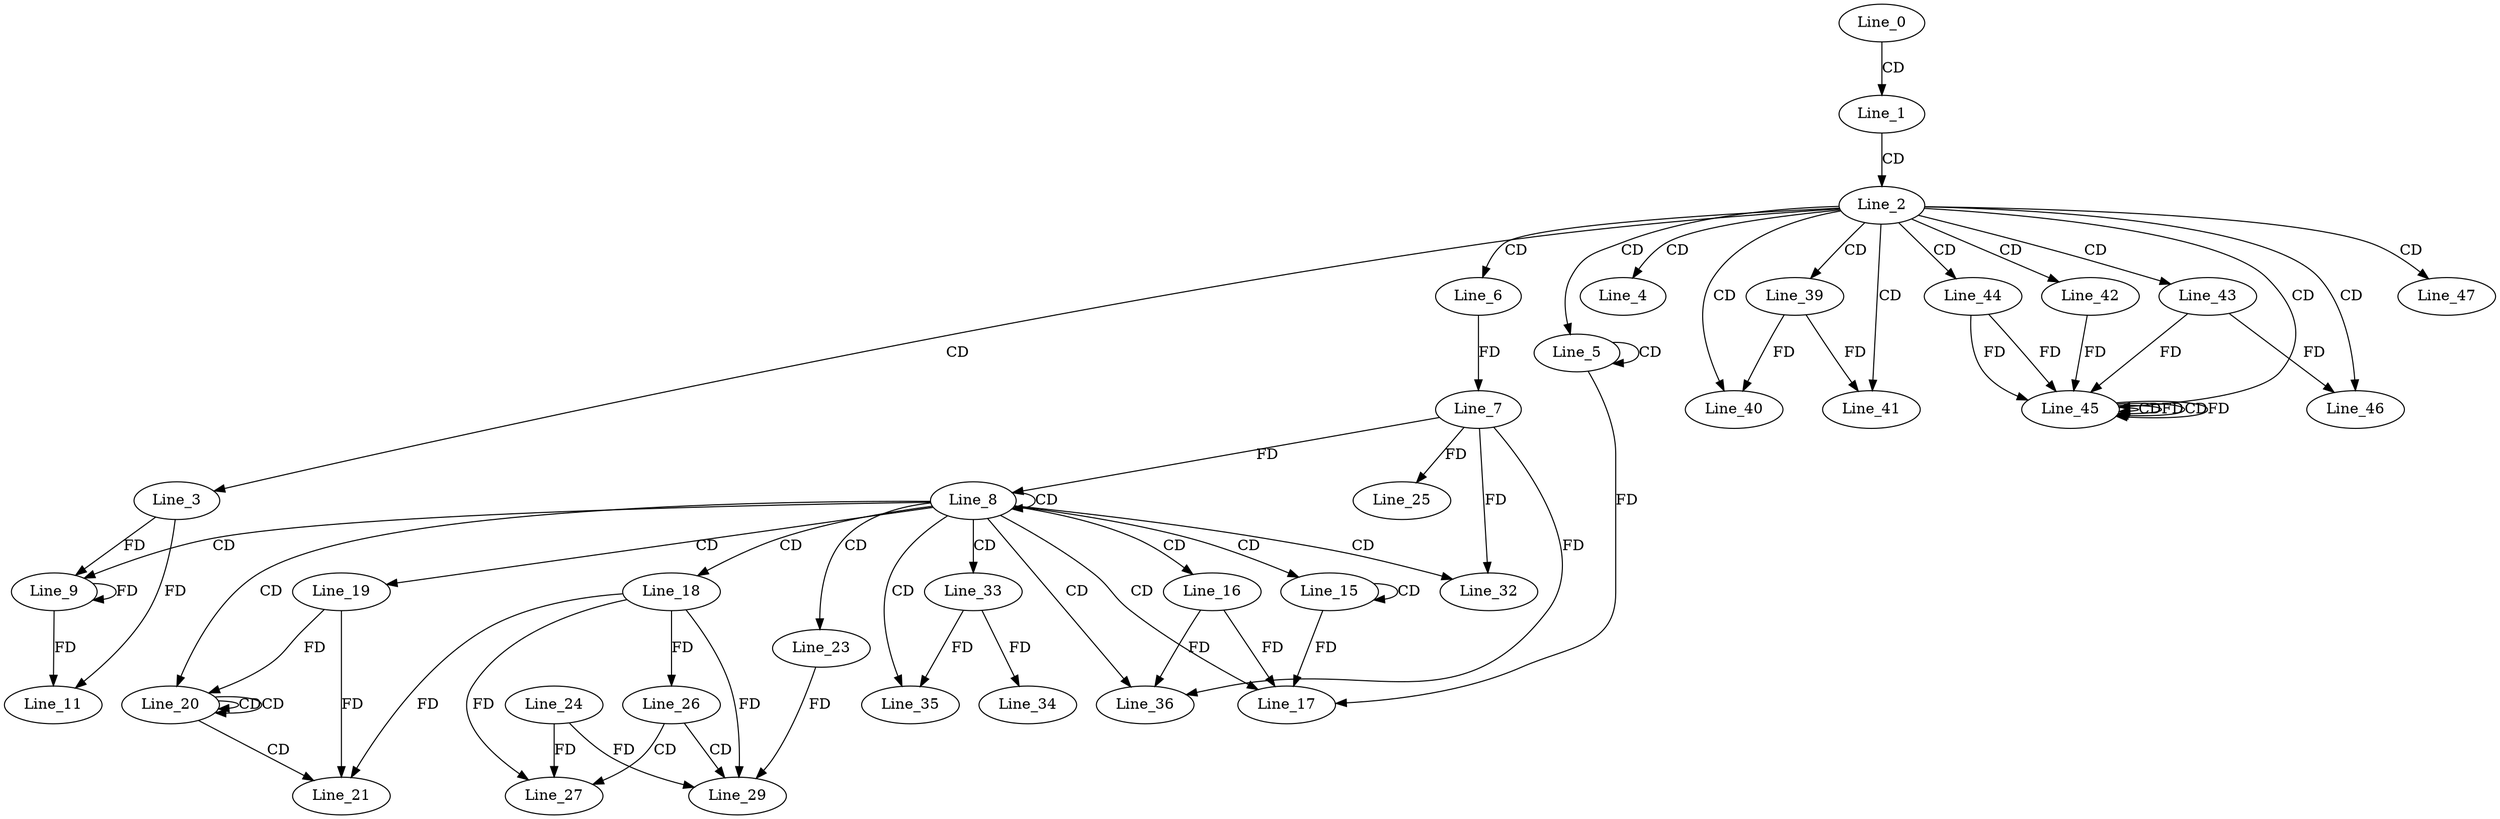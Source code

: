 digraph G {
  Line_0;
  Line_1;
  Line_2;
  Line_3;
  Line_4;
  Line_5;
  Line_5;
  Line_6;
  Line_7;
  Line_8;
  Line_8;
  Line_7;
  Line_8;
  Line_9;
  Line_11;
  Line_15;
  Line_15;
  Line_16;
  Line_17;
  Line_18;
  Line_19;
  Line_20;
  Line_20;
  Line_21;
  Line_21;
  Line_23;
  Line_25;
  Line_26;
  Line_26;
  Line_27;
  Line_24;
  Line_27;
  Line_29;
  Line_29;
  Line_29;
  Line_32;
  Line_33;
  Line_34;
  Line_35;
  Line_36;
  Line_36;
  Line_36;
  Line_39;
  Line_40;
  Line_41;
  Line_42;
  Line_43;
  Line_44;
  Line_45;
  Line_45;
  Line_45;
  Line_45;
  Line_46;
  Line_47;
  Line_0 -> Line_1 [ label="CD" ];
  Line_1 -> Line_2 [ label="CD" ];
  Line_2 -> Line_3 [ label="CD" ];
  Line_2 -> Line_4 [ label="CD" ];
  Line_2 -> Line_5 [ label="CD" ];
  Line_5 -> Line_5 [ label="CD" ];
  Line_2 -> Line_6 [ label="CD" ];
  Line_6 -> Line_7 [ label="FD" ];
  Line_8 -> Line_8 [ label="CD" ];
  Line_7 -> Line_8 [ label="FD" ];
  Line_8 -> Line_9 [ label="CD" ];
  Line_3 -> Line_9 [ label="FD" ];
  Line_9 -> Line_9 [ label="FD" ];
  Line_3 -> Line_11 [ label="FD" ];
  Line_9 -> Line_11 [ label="FD" ];
  Line_8 -> Line_15 [ label="CD" ];
  Line_15 -> Line_15 [ label="CD" ];
  Line_8 -> Line_16 [ label="CD" ];
  Line_8 -> Line_17 [ label="CD" ];
  Line_5 -> Line_17 [ label="FD" ];
  Line_15 -> Line_17 [ label="FD" ];
  Line_16 -> Line_17 [ label="FD" ];
  Line_8 -> Line_18 [ label="CD" ];
  Line_8 -> Line_19 [ label="CD" ];
  Line_8 -> Line_20 [ label="CD" ];
  Line_20 -> Line_20 [ label="CD" ];
  Line_20 -> Line_20 [ label="CD" ];
  Line_19 -> Line_20 [ label="FD" ];
  Line_20 -> Line_21 [ label="CD" ];
  Line_18 -> Line_21 [ label="FD" ];
  Line_19 -> Line_21 [ label="FD" ];
  Line_8 -> Line_23 [ label="CD" ];
  Line_7 -> Line_25 [ label="FD" ];
  Line_18 -> Line_26 [ label="FD" ];
  Line_26 -> Line_27 [ label="CD" ];
  Line_18 -> Line_27 [ label="FD" ];
  Line_24 -> Line_27 [ label="FD" ];
  Line_26 -> Line_29 [ label="CD" ];
  Line_18 -> Line_29 [ label="FD" ];
  Line_23 -> Line_29 [ label="FD" ];
  Line_24 -> Line_29 [ label="FD" ];
  Line_8 -> Line_32 [ label="CD" ];
  Line_7 -> Line_32 [ label="FD" ];
  Line_8 -> Line_33 [ label="CD" ];
  Line_33 -> Line_34 [ label="FD" ];
  Line_8 -> Line_35 [ label="CD" ];
  Line_33 -> Line_35 [ label="FD" ];
  Line_8 -> Line_36 [ label="CD" ];
  Line_7 -> Line_36 [ label="FD" ];
  Line_16 -> Line_36 [ label="FD" ];
  Line_2 -> Line_39 [ label="CD" ];
  Line_2 -> Line_40 [ label="CD" ];
  Line_39 -> Line_40 [ label="FD" ];
  Line_2 -> Line_41 [ label="CD" ];
  Line_39 -> Line_41 [ label="FD" ];
  Line_2 -> Line_42 [ label="CD" ];
  Line_2 -> Line_43 [ label="CD" ];
  Line_2 -> Line_44 [ label="CD" ];
  Line_2 -> Line_45 [ label="CD" ];
  Line_45 -> Line_45 [ label="CD" ];
  Line_45 -> Line_45 [ label="FD" ];
  Line_44 -> Line_45 [ label="FD" ];
  Line_42 -> Line_45 [ label="FD" ];
  Line_45 -> Line_45 [ label="CD" ];
  Line_43 -> Line_45 [ label="FD" ];
  Line_45 -> Line_45 [ label="FD" ];
  Line_44 -> Line_45 [ label="FD" ];
  Line_2 -> Line_46 [ label="CD" ];
  Line_43 -> Line_46 [ label="FD" ];
  Line_2 -> Line_47 [ label="CD" ];
}
